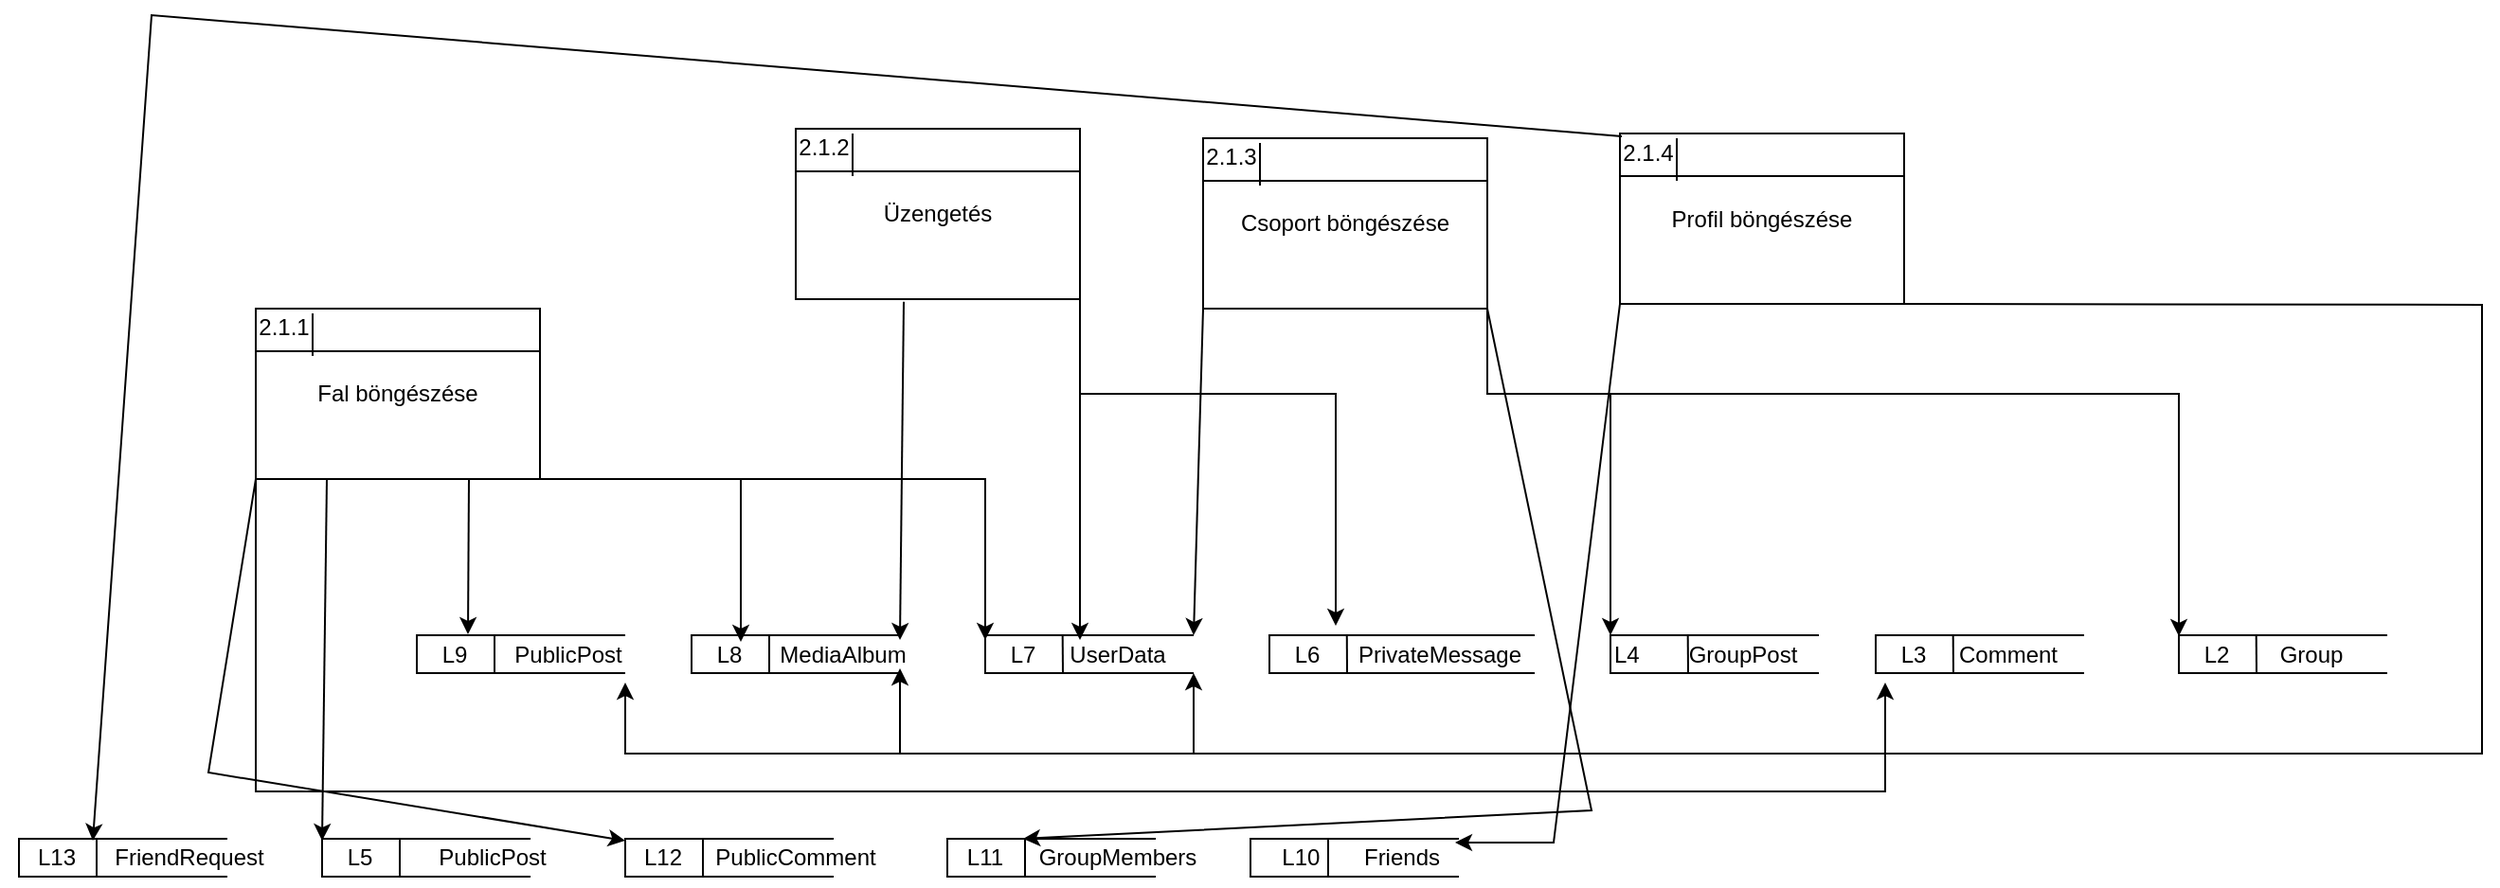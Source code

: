 <mxfile version="17.1.2" type="device"><diagram id="shE9v0hnylNguthQycy4" name="Page-1"><mxGraphModel dx="2272" dy="872" grid="1" gridSize="10" guides="1" tooltips="1" connect="1" arrows="1" fold="1" page="1" pageScale="1" pageWidth="850" pageHeight="1100" math="0" shadow="0"><root><mxCell id="0"/><mxCell id="1" parent="0"/><mxCell id="5JlfvnSeNvAL9YmiE2_8-1" value="" style="strokeWidth=1;html=1;shape=mxgraph.flowchart.annotation_1;align=left;pointerEvents=1;fillColor=#FFFFFF;" vertex="1" parent="1"><mxGeometry x="500" y="497.5" width="140" height="20" as="geometry"/></mxCell><mxCell id="5JlfvnSeNvAL9YmiE2_8-2" value="" style="endArrow=none;html=1;rounded=0;entryX=0.292;entryY=-0.017;entryDx=0;entryDy=0;entryPerimeter=0;" edge="1" parent="1" target="5JlfvnSeNvAL9YmiE2_8-1"><mxGeometry width="50" height="50" relative="1" as="geometry"><mxPoint x="541" y="517.5" as="sourcePoint"/><mxPoint x="541" y="502.5" as="targetPoint"/></mxGeometry></mxCell><mxCell id="5JlfvnSeNvAL9YmiE2_8-3" value="L6" style="text;html=1;strokeColor=none;fillColor=none;align=center;verticalAlign=middle;whiteSpace=wrap;rounded=0;" vertex="1" parent="1"><mxGeometry x="490" y="492.5" width="60" height="30" as="geometry"/></mxCell><mxCell id="5JlfvnSeNvAL9YmiE2_8-4" value="PrivateMessage" style="text;html=1;strokeColor=none;fillColor=none;align=center;verticalAlign=middle;whiteSpace=wrap;rounded=0;" vertex="1" parent="1"><mxGeometry x="560" y="492.5" width="60" height="30" as="geometry"/></mxCell><mxCell id="5JlfvnSeNvAL9YmiE2_8-5" value="" style="strokeWidth=1;html=1;shape=mxgraph.flowchart.annotation_1;align=left;pointerEvents=1;fillColor=#FFFFFF;" vertex="1" parent="1"><mxGeometry x="350" y="497.5" width="110" height="20" as="geometry"/></mxCell><mxCell id="5JlfvnSeNvAL9YmiE2_8-6" value="" style="endArrow=none;html=1;rounded=0;entryX=0.014;entryY=0.163;entryDx=0;entryDy=0;entryPerimeter=0;" edge="1" parent="1" target="5JlfvnSeNvAL9YmiE2_8-8"><mxGeometry width="50" height="50" relative="1" as="geometry"><mxPoint x="391" y="517.5" as="sourcePoint"/><mxPoint x="460" y="537.5" as="targetPoint"/></mxGeometry></mxCell><mxCell id="5JlfvnSeNvAL9YmiE2_8-7" value="L7" style="text;html=1;strokeColor=none;fillColor=none;align=center;verticalAlign=middle;whiteSpace=wrap;rounded=0;" vertex="1" parent="1"><mxGeometry x="340" y="492.5" width="60" height="30" as="geometry"/></mxCell><mxCell id="5JlfvnSeNvAL9YmiE2_8-8" value="UserData" style="text;html=1;strokeColor=none;fillColor=none;align=center;verticalAlign=middle;whiteSpace=wrap;rounded=0;" vertex="1" parent="1"><mxGeometry x="390" y="492.5" width="60" height="30" as="geometry"/></mxCell><mxCell id="5JlfvnSeNvAL9YmiE2_8-9" value="" style="strokeWidth=1;html=1;shape=mxgraph.flowchart.annotation_1;align=left;pointerEvents=1;fillColor=#FFFFFF;" vertex="1" parent="1"><mxGeometry x="195" y="497.5" width="110" height="20" as="geometry"/></mxCell><mxCell id="5JlfvnSeNvAL9YmiE2_8-10" value="" style="endArrow=none;html=1;rounded=0;" edge="1" parent="1"><mxGeometry width="50" height="50" relative="1" as="geometry"><mxPoint x="236" y="517.5" as="sourcePoint"/><mxPoint x="236" y="497.5" as="targetPoint"/></mxGeometry></mxCell><mxCell id="5JlfvnSeNvAL9YmiE2_8-11" value="L8" style="text;html=1;strokeColor=none;fillColor=none;align=center;verticalAlign=middle;whiteSpace=wrap;rounded=0;" vertex="1" parent="1"><mxGeometry x="185" y="492.5" width="60" height="30" as="geometry"/></mxCell><mxCell id="5JlfvnSeNvAL9YmiE2_8-12" value="MediaAlbum" style="text;html=1;strokeColor=none;fillColor=none;align=center;verticalAlign=middle;whiteSpace=wrap;rounded=0;" vertex="1" parent="1"><mxGeometry x="245" y="492.5" width="60" height="30" as="geometry"/></mxCell><mxCell id="5JlfvnSeNvAL9YmiE2_8-13" value="" style="strokeWidth=1;html=1;shape=mxgraph.flowchart.annotation_1;align=left;pointerEvents=1;fillColor=#FFFFFF;" vertex="1" parent="1"><mxGeometry x="50" y="497.5" width="110" height="20" as="geometry"/></mxCell><mxCell id="5JlfvnSeNvAL9YmiE2_8-14" value="" style="endArrow=none;html=1;rounded=0;" edge="1" parent="1"><mxGeometry width="50" height="50" relative="1" as="geometry"><mxPoint x="91" y="517.5" as="sourcePoint"/><mxPoint x="91" y="497.5" as="targetPoint"/></mxGeometry></mxCell><mxCell id="5JlfvnSeNvAL9YmiE2_8-15" value="L9" style="text;html=1;strokeColor=none;fillColor=none;align=center;verticalAlign=middle;whiteSpace=wrap;rounded=0;" vertex="1" parent="1"><mxGeometry x="40" y="492.5" width="60" height="30" as="geometry"/></mxCell><mxCell id="5JlfvnSeNvAL9YmiE2_8-16" value="PublicPost" style="text;html=1;strokeColor=none;fillColor=none;align=center;verticalAlign=middle;whiteSpace=wrap;rounded=0;" vertex="1" parent="1"><mxGeometry x="100" y="492.5" width="60" height="30" as="geometry"/></mxCell><mxCell id="5JlfvnSeNvAL9YmiE2_8-17" value="" style="strokeWidth=1;html=1;shape=mxgraph.flowchart.annotation_1;align=left;pointerEvents=1;fillColor=#FFFFFF;" vertex="1" parent="1"><mxGeometry x="980" y="497.5" width="110" height="20" as="geometry"/></mxCell><mxCell id="5JlfvnSeNvAL9YmiE2_8-18" value="" style="endArrow=none;html=1;rounded=0;entryX=0.014;entryY=0.163;entryDx=0;entryDy=0;entryPerimeter=0;" edge="1" parent="1" target="5JlfvnSeNvAL9YmiE2_8-20"><mxGeometry width="50" height="50" relative="1" as="geometry"><mxPoint x="1021" y="517.5" as="sourcePoint"/><mxPoint x="1090" y="537.5" as="targetPoint"/></mxGeometry></mxCell><mxCell id="5JlfvnSeNvAL9YmiE2_8-19" value="L2" style="text;html=1;strokeColor=none;fillColor=none;align=center;verticalAlign=middle;whiteSpace=wrap;rounded=0;" vertex="1" parent="1"><mxGeometry x="970" y="492.5" width="60" height="30" as="geometry"/></mxCell><mxCell id="5JlfvnSeNvAL9YmiE2_8-20" value="Group" style="text;html=1;strokeColor=none;fillColor=none;align=center;verticalAlign=middle;whiteSpace=wrap;rounded=0;" vertex="1" parent="1"><mxGeometry x="1020" y="492.5" width="60" height="30" as="geometry"/></mxCell><mxCell id="5JlfvnSeNvAL9YmiE2_8-21" value="" style="strokeWidth=1;html=1;shape=mxgraph.flowchart.annotation_1;align=left;pointerEvents=1;fillColor=#FFFFFF;" vertex="1" parent="1"><mxGeometry x="820" y="497.5" width="110" height="20" as="geometry"/></mxCell><mxCell id="5JlfvnSeNvAL9YmiE2_8-22" value="" style="endArrow=none;html=1;rounded=0;entryX=0.014;entryY=0.163;entryDx=0;entryDy=0;entryPerimeter=0;" edge="1" parent="1" target="5JlfvnSeNvAL9YmiE2_8-24"><mxGeometry width="50" height="50" relative="1" as="geometry"><mxPoint x="861" y="517.5" as="sourcePoint"/><mxPoint x="930" y="537.5" as="targetPoint"/></mxGeometry></mxCell><mxCell id="5JlfvnSeNvAL9YmiE2_8-23" value="L3" style="text;html=1;strokeColor=none;fillColor=none;align=center;verticalAlign=middle;whiteSpace=wrap;rounded=0;" vertex="1" parent="1"><mxGeometry x="810" y="492.5" width="60" height="30" as="geometry"/></mxCell><mxCell id="5JlfvnSeNvAL9YmiE2_8-24" value="&lt;div&gt;Comment&lt;/div&gt;" style="text;html=1;strokeColor=none;fillColor=none;align=center;verticalAlign=middle;whiteSpace=wrap;rounded=0;" vertex="1" parent="1"><mxGeometry x="860" y="492.5" width="60" height="30" as="geometry"/></mxCell><mxCell id="5JlfvnSeNvAL9YmiE2_8-25" value="L4" style="strokeWidth=1;html=1;shape=mxgraph.flowchart.annotation_1;align=left;pointerEvents=1;fillColor=#FFFFFF;" vertex="1" parent="1"><mxGeometry x="680" y="497.5" width="110" height="20" as="geometry"/></mxCell><mxCell id="5JlfvnSeNvAL9YmiE2_8-26" value="" style="endArrow=none;html=1;rounded=0;entryX=0.014;entryY=0.163;entryDx=0;entryDy=0;entryPerimeter=0;" edge="1" parent="1" target="5JlfvnSeNvAL9YmiE2_8-27"><mxGeometry width="50" height="50" relative="1" as="geometry"><mxPoint x="721" y="517.5" as="sourcePoint"/><mxPoint x="790" y="537.5" as="targetPoint"/></mxGeometry></mxCell><mxCell id="5JlfvnSeNvAL9YmiE2_8-27" value="GroupPost" style="text;html=1;strokeColor=none;fillColor=none;align=center;verticalAlign=middle;whiteSpace=wrap;rounded=0;" vertex="1" parent="1"><mxGeometry x="720" y="492.5" width="60" height="30" as="geometry"/></mxCell><mxCell id="5JlfvnSeNvAL9YmiE2_8-28" value="Fal böngészése" style="rounded=0;whiteSpace=wrap;html=1;fillColor=default;" vertex="1" parent="1"><mxGeometry x="-35" y="325" width="150" height="90" as="geometry"/></mxCell><mxCell id="5JlfvnSeNvAL9YmiE2_8-29" value="2.1.1" style="text;html=1;strokeColor=none;fillColor=none;align=center;verticalAlign=middle;whiteSpace=wrap;rounded=0;" vertex="1" parent="1"><mxGeometry x="-50" y="320" width="60" height="30" as="geometry"/></mxCell><mxCell id="5JlfvnSeNvAL9YmiE2_8-31" value="" style="endArrow=none;html=1;rounded=0;entryX=1;entryY=0.25;entryDx=0;entryDy=0;exitX=0;exitY=0.25;exitDx=0;exitDy=0;" edge="1" parent="1" source="5JlfvnSeNvAL9YmiE2_8-28" target="5JlfvnSeNvAL9YmiE2_8-28"><mxGeometry width="50" height="50" relative="1" as="geometry"><mxPoint x="-175" y="645" as="sourcePoint"/><mxPoint x="-125" y="595" as="targetPoint"/></mxGeometry></mxCell><mxCell id="5JlfvnSeNvAL9YmiE2_8-32" value="" style="endArrow=none;html=1;rounded=0;entryX=0;entryY=0.25;entryDx=0;entryDy=0;exitX=0;exitY=1;exitDx=0;exitDy=0;" edge="1" parent="1"><mxGeometry width="50" height="50" relative="1" as="geometry"><mxPoint x="-5" y="350" as="sourcePoint"/><mxPoint x="-5" y="327.5" as="targetPoint"/></mxGeometry></mxCell><mxCell id="5JlfvnSeNvAL9YmiE2_8-33" value="" style="endArrow=classic;html=1;rounded=0;exitX=0.75;exitY=1;exitDx=0;exitDy=0;" edge="1" parent="1" source="5JlfvnSeNvAL9YmiE2_8-28"><mxGeometry width="50" height="50" relative="1" as="geometry"><mxPoint x="390" y="340" as="sourcePoint"/><mxPoint x="77" y="497" as="targetPoint"/></mxGeometry></mxCell><mxCell id="5JlfvnSeNvAL9YmiE2_8-34" value="" style="endArrow=classic;html=1;rounded=0;exitX=1;exitY=1;exitDx=0;exitDy=0;" edge="1" parent="1" source="5JlfvnSeNvAL9YmiE2_8-28"><mxGeometry width="50" height="50" relative="1" as="geometry"><mxPoint x="390" y="340" as="sourcePoint"/><mxPoint x="350" y="500" as="targetPoint"/><Array as="points"><mxPoint x="350" y="415"/></Array></mxGeometry></mxCell><mxCell id="5JlfvnSeNvAL9YmiE2_8-35" value="Üzengetés" style="rounded=0;whiteSpace=wrap;html=1;fillColor=default;" vertex="1" parent="1"><mxGeometry x="250" y="230" width="150" height="90" as="geometry"/></mxCell><mxCell id="5JlfvnSeNvAL9YmiE2_8-36" value="2.1.2" style="text;html=1;strokeColor=none;fillColor=none;align=center;verticalAlign=middle;whiteSpace=wrap;rounded=0;" vertex="1" parent="1"><mxGeometry x="235" y="225" width="60" height="30" as="geometry"/></mxCell><mxCell id="5JlfvnSeNvAL9YmiE2_8-38" value="" style="endArrow=none;html=1;rounded=0;entryX=1;entryY=0.25;entryDx=0;entryDy=0;exitX=0;exitY=0.25;exitDx=0;exitDy=0;" edge="1" parent="1" source="5JlfvnSeNvAL9YmiE2_8-35" target="5JlfvnSeNvAL9YmiE2_8-35"><mxGeometry width="50" height="50" relative="1" as="geometry"><mxPoint x="110" y="550" as="sourcePoint"/><mxPoint x="160" y="500" as="targetPoint"/></mxGeometry></mxCell><mxCell id="5JlfvnSeNvAL9YmiE2_8-39" value="" style="endArrow=none;html=1;rounded=0;entryX=0;entryY=0.25;entryDx=0;entryDy=0;exitX=0;exitY=1;exitDx=0;exitDy=0;" edge="1" parent="1"><mxGeometry width="50" height="50" relative="1" as="geometry"><mxPoint x="280" y="255" as="sourcePoint"/><mxPoint x="280" y="232.5" as="targetPoint"/></mxGeometry></mxCell><mxCell id="5JlfvnSeNvAL9YmiE2_8-40" value="" style="endArrow=classic;html=1;rounded=0;exitX=1;exitY=1;exitDx=0;exitDy=0;" edge="1" parent="1" source="5JlfvnSeNvAL9YmiE2_8-35"><mxGeometry width="50" height="50" relative="1" as="geometry"><mxPoint x="430" y="330" as="sourcePoint"/><mxPoint x="400" y="500" as="targetPoint"/></mxGeometry></mxCell><mxCell id="5JlfvnSeNvAL9YmiE2_8-41" value="" style="endArrow=classic;html=1;rounded=0;entryX=0.75;entryY=0;entryDx=0;entryDy=0;exitX=1;exitY=1;exitDx=0;exitDy=0;" edge="1" parent="1" source="5JlfvnSeNvAL9YmiE2_8-35" target="5JlfvnSeNvAL9YmiE2_8-3"><mxGeometry width="50" height="50" relative="1" as="geometry"><mxPoint x="430" y="330" as="sourcePoint"/><mxPoint x="480" y="280" as="targetPoint"/><Array as="points"><mxPoint x="400" y="370"/><mxPoint x="535" y="370"/></Array></mxGeometry></mxCell><mxCell id="5JlfvnSeNvAL9YmiE2_8-42" value="" style="endArrow=classic;html=1;rounded=0;entryX=1;entryY=0.25;entryDx=0;entryDy=0;exitX=0.38;exitY=1.015;exitDx=0;exitDy=0;exitPerimeter=0;" edge="1" parent="1" source="5JlfvnSeNvAL9YmiE2_8-35" target="5JlfvnSeNvAL9YmiE2_8-12"><mxGeometry width="50" height="50" relative="1" as="geometry"><mxPoint x="430" y="330" as="sourcePoint"/><mxPoint x="480" y="280" as="targetPoint"/></mxGeometry></mxCell><mxCell id="5JlfvnSeNvAL9YmiE2_8-43" value="Csoport böngészése" style="rounded=0;whiteSpace=wrap;html=1;fillColor=default;" vertex="1" parent="1"><mxGeometry x="465" y="235" width="150" height="90" as="geometry"/></mxCell><mxCell id="5JlfvnSeNvAL9YmiE2_8-44" value="2.1.3" style="text;html=1;strokeColor=none;fillColor=none;align=center;verticalAlign=middle;whiteSpace=wrap;rounded=0;" vertex="1" parent="1"><mxGeometry x="450" y="230" width="60" height="30" as="geometry"/></mxCell><mxCell id="5JlfvnSeNvAL9YmiE2_8-46" value="" style="endArrow=none;html=1;rounded=0;entryX=1;entryY=0.25;entryDx=0;entryDy=0;exitX=0;exitY=0.25;exitDx=0;exitDy=0;" edge="1" parent="1" source="5JlfvnSeNvAL9YmiE2_8-43" target="5JlfvnSeNvAL9YmiE2_8-43"><mxGeometry width="50" height="50" relative="1" as="geometry"><mxPoint x="325" y="555" as="sourcePoint"/><mxPoint x="375" y="505" as="targetPoint"/></mxGeometry></mxCell><mxCell id="5JlfvnSeNvAL9YmiE2_8-47" value="" style="endArrow=none;html=1;rounded=0;entryX=0;entryY=0.25;entryDx=0;entryDy=0;exitX=0;exitY=1;exitDx=0;exitDy=0;" edge="1" parent="1"><mxGeometry width="50" height="50" relative="1" as="geometry"><mxPoint x="495" y="260" as="sourcePoint"/><mxPoint x="495" y="237.5" as="targetPoint"/></mxGeometry></mxCell><mxCell id="5JlfvnSeNvAL9YmiE2_8-48" value="" style="endArrow=classic;html=1;rounded=0;entryX=1;entryY=0;entryDx=0;entryDy=0;entryPerimeter=0;exitX=0;exitY=1;exitDx=0;exitDy=0;" edge="1" parent="1" source="5JlfvnSeNvAL9YmiE2_8-43" target="5JlfvnSeNvAL9YmiE2_8-5"><mxGeometry width="50" height="50" relative="1" as="geometry"><mxPoint x="430" y="330" as="sourcePoint"/><mxPoint x="480" y="280" as="targetPoint"/></mxGeometry></mxCell><mxCell id="5JlfvnSeNvAL9YmiE2_8-49" value="" style="endArrow=classic;html=1;rounded=0;entryX=0;entryY=0;entryDx=0;entryDy=0;entryPerimeter=0;exitX=1;exitY=1;exitDx=0;exitDy=0;" edge="1" parent="1" source="5JlfvnSeNvAL9YmiE2_8-43" target="5JlfvnSeNvAL9YmiE2_8-25"><mxGeometry width="50" height="50" relative="1" as="geometry"><mxPoint x="430" y="330" as="sourcePoint"/><mxPoint x="480" y="280" as="targetPoint"/><Array as="points"><mxPoint x="615" y="370"/><mxPoint x="680" y="370"/></Array></mxGeometry></mxCell><mxCell id="5JlfvnSeNvAL9YmiE2_8-50" value="" style="endArrow=classic;html=1;rounded=0;entryX=0.25;entryY=1;entryDx=0;entryDy=0;exitX=0;exitY=1;exitDx=0;exitDy=0;" edge="1" parent="1" source="5JlfvnSeNvAL9YmiE2_8-28" target="5JlfvnSeNvAL9YmiE2_8-23"><mxGeometry width="50" height="50" relative="1" as="geometry"><mxPoint x="430" y="420" as="sourcePoint"/><mxPoint x="480" y="370" as="targetPoint"/><Array as="points"><mxPoint x="-35" y="580"/><mxPoint x="825" y="580"/></Array></mxGeometry></mxCell><mxCell id="5JlfvnSeNvAL9YmiE2_8-51" value="Profil böngészése" style="rounded=0;whiteSpace=wrap;html=1;fillColor=default;" vertex="1" parent="1"><mxGeometry x="685" y="232.5" width="150" height="90" as="geometry"/></mxCell><mxCell id="5JlfvnSeNvAL9YmiE2_8-52" value="2.1.4" style="text;html=1;strokeColor=none;fillColor=none;align=center;verticalAlign=middle;whiteSpace=wrap;rounded=0;" vertex="1" parent="1"><mxGeometry x="670" y="227.5" width="60" height="30" as="geometry"/></mxCell><mxCell id="5JlfvnSeNvAL9YmiE2_8-54" value="" style="endArrow=none;html=1;rounded=0;entryX=1;entryY=0.25;entryDx=0;entryDy=0;exitX=0;exitY=0.25;exitDx=0;exitDy=0;" edge="1" parent="1" source="5JlfvnSeNvAL9YmiE2_8-51" target="5JlfvnSeNvAL9YmiE2_8-51"><mxGeometry width="50" height="50" relative="1" as="geometry"><mxPoint x="545" y="552.5" as="sourcePoint"/><mxPoint x="595" y="502.5" as="targetPoint"/></mxGeometry></mxCell><mxCell id="5JlfvnSeNvAL9YmiE2_8-55" value="" style="endArrow=none;html=1;rounded=0;entryX=0;entryY=0.25;entryDx=0;entryDy=0;exitX=0;exitY=1;exitDx=0;exitDy=0;" edge="1" parent="1"><mxGeometry width="50" height="50" relative="1" as="geometry"><mxPoint x="715" y="257.5" as="sourcePoint"/><mxPoint x="715" y="235" as="targetPoint"/></mxGeometry></mxCell><mxCell id="5JlfvnSeNvAL9YmiE2_8-56" value="" style="endArrow=classic;html=1;rounded=0;entryX=1;entryY=1;entryDx=0;entryDy=0;entryPerimeter=0;" edge="1" parent="1" target="5JlfvnSeNvAL9YmiE2_8-5"><mxGeometry width="50" height="50" relative="1" as="geometry"><mxPoint x="460" y="560" as="sourcePoint"/><mxPoint x="510" y="360" as="targetPoint"/></mxGeometry></mxCell><mxCell id="5JlfvnSeNvAL9YmiE2_8-57" value="" style="endArrow=classic;html=1;rounded=0;entryX=1;entryY=1;entryDx=0;entryDy=0;exitX=1;exitY=1;exitDx=0;exitDy=0;" edge="1" parent="1" source="5JlfvnSeNvAL9YmiE2_8-51" target="5JlfvnSeNvAL9YmiE2_8-16"><mxGeometry width="50" height="50" relative="1" as="geometry"><mxPoint x="460" y="410" as="sourcePoint"/><mxPoint x="510" y="360" as="targetPoint"/><Array as="points"><mxPoint x="1140" y="323"/><mxPoint x="1140" y="560"/><mxPoint x="160" y="560"/></Array></mxGeometry></mxCell><mxCell id="5JlfvnSeNvAL9YmiE2_8-58" value="" style="endArrow=classic;html=1;rounded=0;entryX=1;entryY=0.75;entryDx=0;entryDy=0;" edge="1" parent="1" target="5JlfvnSeNvAL9YmiE2_8-12"><mxGeometry width="50" height="50" relative="1" as="geometry"><mxPoint x="305" y="560" as="sourcePoint"/><mxPoint x="540" y="380" as="targetPoint"/></mxGeometry></mxCell><mxCell id="5JlfvnSeNvAL9YmiE2_8-59" value="" style="endArrow=classic;html=1;rounded=0;" edge="1" parent="1"><mxGeometry width="50" height="50" relative="1" as="geometry"><mxPoint x="221" y="415" as="sourcePoint"/><mxPoint x="221" y="501" as="targetPoint"/></mxGeometry></mxCell><mxCell id="5JlfvnSeNvAL9YmiE2_8-60" value="" style="endArrow=classic;html=1;rounded=0;" edge="1" parent="1"><mxGeometry width="50" height="50" relative="1" as="geometry"><mxPoint x="680" y="370" as="sourcePoint"/><mxPoint x="980" y="498" as="targetPoint"/><Array as="points"><mxPoint x="980" y="370"/></Array></mxGeometry></mxCell><mxCell id="5JlfvnSeNvAL9YmiE2_8-61" value="" style="strokeWidth=1;html=1;shape=mxgraph.flowchart.annotation_1;align=left;pointerEvents=1;fillColor=#FFFFFF;" vertex="1" parent="1"><mxGeometry x="490" y="605" width="110" height="20" as="geometry"/></mxCell><mxCell id="5JlfvnSeNvAL9YmiE2_8-62" value="" style="endArrow=none;html=1;rounded=0;" edge="1" parent="1"><mxGeometry width="50" height="50" relative="1" as="geometry"><mxPoint x="531" y="625" as="sourcePoint"/><mxPoint x="531" y="605" as="targetPoint"/></mxGeometry></mxCell><mxCell id="5JlfvnSeNvAL9YmiE2_8-63" value="L10&lt;span style=&quot;white-space: pre&quot;&gt;&#9;&lt;/span&gt;" style="text;html=1;strokeColor=none;fillColor=none;align=center;verticalAlign=middle;whiteSpace=wrap;rounded=0;" vertex="1" parent="1"><mxGeometry x="490" y="600" width="60" height="30" as="geometry"/></mxCell><mxCell id="5JlfvnSeNvAL9YmiE2_8-64" value="Friends" style="text;html=1;strokeColor=none;fillColor=none;align=center;verticalAlign=middle;whiteSpace=wrap;rounded=0;" vertex="1" parent="1"><mxGeometry x="540" y="600" width="60" height="30" as="geometry"/></mxCell><mxCell id="5JlfvnSeNvAL9YmiE2_8-65" value="" style="strokeWidth=1;html=1;shape=mxgraph.flowchart.annotation_1;align=left;pointerEvents=1;fillColor=#FFFFFF;" vertex="1" parent="1"><mxGeometry x="330" y="605" width="110" height="20" as="geometry"/></mxCell><mxCell id="5JlfvnSeNvAL9YmiE2_8-66" value="" style="endArrow=none;html=1;rounded=0;" edge="1" parent="1"><mxGeometry width="50" height="50" relative="1" as="geometry"><mxPoint x="371" y="625" as="sourcePoint"/><mxPoint x="371" y="605" as="targetPoint"/></mxGeometry></mxCell><mxCell id="5JlfvnSeNvAL9YmiE2_8-67" value="L11" style="text;html=1;strokeColor=none;fillColor=none;align=center;verticalAlign=middle;whiteSpace=wrap;rounded=0;" vertex="1" parent="1"><mxGeometry x="320" y="600" width="60" height="30" as="geometry"/></mxCell><mxCell id="5JlfvnSeNvAL9YmiE2_8-68" value="GroupMembers" style="text;html=1;strokeColor=none;fillColor=none;align=center;verticalAlign=middle;whiteSpace=wrap;rounded=0;" vertex="1" parent="1"><mxGeometry x="390" y="600" width="60" height="30" as="geometry"/></mxCell><mxCell id="5JlfvnSeNvAL9YmiE2_8-69" value="" style="strokeWidth=1;html=1;shape=mxgraph.flowchart.annotation_1;align=left;pointerEvents=1;fillColor=#FFFFFF;" vertex="1" parent="1"><mxGeometry x="160" y="605" width="110" height="20" as="geometry"/></mxCell><mxCell id="5JlfvnSeNvAL9YmiE2_8-70" value="" style="endArrow=none;html=1;rounded=0;" edge="1" parent="1"><mxGeometry width="50" height="50" relative="1" as="geometry"><mxPoint x="201" y="625" as="sourcePoint"/><mxPoint x="201" y="605" as="targetPoint"/></mxGeometry></mxCell><mxCell id="5JlfvnSeNvAL9YmiE2_8-71" value="L12" style="text;html=1;strokeColor=none;fillColor=none;align=center;verticalAlign=middle;whiteSpace=wrap;rounded=0;" vertex="1" parent="1"><mxGeometry x="150" y="600" width="60" height="30" as="geometry"/></mxCell><mxCell id="5JlfvnSeNvAL9YmiE2_8-72" value="PublicComment" style="text;html=1;strokeColor=none;fillColor=none;align=center;verticalAlign=middle;whiteSpace=wrap;rounded=0;" vertex="1" parent="1"><mxGeometry x="220" y="600" width="60" height="30" as="geometry"/></mxCell><mxCell id="5JlfvnSeNvAL9YmiE2_8-73" value="" style="strokeWidth=1;html=1;shape=mxgraph.flowchart.annotation_1;align=left;pointerEvents=1;fillColor=#FFFFFF;" vertex="1" parent="1"><mxGeometry x="-160" y="605" width="110" height="20" as="geometry"/></mxCell><mxCell id="5JlfvnSeNvAL9YmiE2_8-74" value="" style="endArrow=none;html=1;rounded=0;" edge="1" parent="1"><mxGeometry width="50" height="50" relative="1" as="geometry"><mxPoint x="-119" y="625" as="sourcePoint"/><mxPoint x="-119" y="605" as="targetPoint"/></mxGeometry></mxCell><mxCell id="5JlfvnSeNvAL9YmiE2_8-75" value="L13" style="text;html=1;strokeColor=none;fillColor=none;align=center;verticalAlign=middle;whiteSpace=wrap;rounded=0;" vertex="1" parent="1"><mxGeometry x="-170" y="600" width="60" height="30" as="geometry"/></mxCell><mxCell id="5JlfvnSeNvAL9YmiE2_8-76" value="FriendRequest" style="text;html=1;strokeColor=none;fillColor=none;align=center;verticalAlign=middle;whiteSpace=wrap;rounded=0;" vertex="1" parent="1"><mxGeometry x="-100" y="600" width="60" height="30" as="geometry"/></mxCell><mxCell id="5JlfvnSeNvAL9YmiE2_8-77" value="" style="strokeWidth=1;html=1;shape=mxgraph.flowchart.annotation_1;align=left;pointerEvents=1;fillColor=#FFFFFF;" vertex="1" parent="1"><mxGeometry y="605" width="110" height="20" as="geometry"/></mxCell><mxCell id="5JlfvnSeNvAL9YmiE2_8-78" value="" style="endArrow=none;html=1;rounded=0;" edge="1" parent="1"><mxGeometry width="50" height="50" relative="1" as="geometry"><mxPoint x="41" y="625" as="sourcePoint"/><mxPoint x="41" y="605" as="targetPoint"/></mxGeometry></mxCell><mxCell id="5JlfvnSeNvAL9YmiE2_8-79" value="L5" style="text;html=1;strokeColor=none;fillColor=none;align=center;verticalAlign=middle;whiteSpace=wrap;rounded=0;" vertex="1" parent="1"><mxGeometry x="-10" y="600" width="60" height="30" as="geometry"/></mxCell><mxCell id="5JlfvnSeNvAL9YmiE2_8-80" value="PublicPost" style="text;html=1;strokeColor=none;fillColor=none;align=center;verticalAlign=middle;whiteSpace=wrap;rounded=0;" vertex="1" parent="1"><mxGeometry x="60" y="600" width="60" height="30" as="geometry"/></mxCell><mxCell id="5JlfvnSeNvAL9YmiE2_8-81" value="" style="endArrow=classic;html=1;rounded=0;exitX=1;exitY=1;exitDx=0;exitDy=0;" edge="1" parent="1" source="5JlfvnSeNvAL9YmiE2_8-43"><mxGeometry width="50" height="50" relative="1" as="geometry"><mxPoint x="410" y="710" as="sourcePoint"/><mxPoint x="370" y="605" as="targetPoint"/><Array as="points"><mxPoint x="670" y="590"/></Array></mxGeometry></mxCell><mxCell id="5JlfvnSeNvAL9YmiE2_8-82" value="" style="endArrow=classic;html=1;rounded=0;exitX=0;exitY=1;exitDx=0;exitDy=0;" edge="1" parent="1" source="5JlfvnSeNvAL9YmiE2_8-28"><mxGeometry width="50" height="50" relative="1" as="geometry"><mxPoint y="740" as="sourcePoint"/><mxPoint x="160" y="606" as="targetPoint"/><Array as="points"><mxPoint x="-60" y="570"/></Array></mxGeometry></mxCell><mxCell id="5JlfvnSeNvAL9YmiE2_8-83" value="" style="endArrow=classic;html=1;rounded=0;exitX=0.25;exitY=1;exitDx=0;exitDy=0;" edge="1" parent="1" source="5JlfvnSeNvAL9YmiE2_8-28"><mxGeometry width="50" height="50" relative="1" as="geometry"><mxPoint x="-220" y="520" as="sourcePoint"/><mxPoint y="606" as="targetPoint"/></mxGeometry></mxCell><mxCell id="5JlfvnSeNvAL9YmiE2_8-84" value="" style="endArrow=classic;html=1;rounded=0;" edge="1" parent="1"><mxGeometry width="50" height="50" relative="1" as="geometry"><mxPoint x="686" y="234" as="sourcePoint"/><mxPoint x="-121" y="606" as="targetPoint"/><Array as="points"><mxPoint x="-90" y="170"/></Array></mxGeometry></mxCell><mxCell id="5JlfvnSeNvAL9YmiE2_8-85" value="" style="endArrow=classic;html=1;rounded=0;exitX=0;exitY=1;exitDx=0;exitDy=0;" edge="1" parent="1" source="5JlfvnSeNvAL9YmiE2_8-51"><mxGeometry width="50" height="50" relative="1" as="geometry"><mxPoint x="560" y="710" as="sourcePoint"/><mxPoint x="598" y="607" as="targetPoint"/><Array as="points"><mxPoint x="650" y="607"/></Array></mxGeometry></mxCell></root></mxGraphModel></diagram></mxfile>